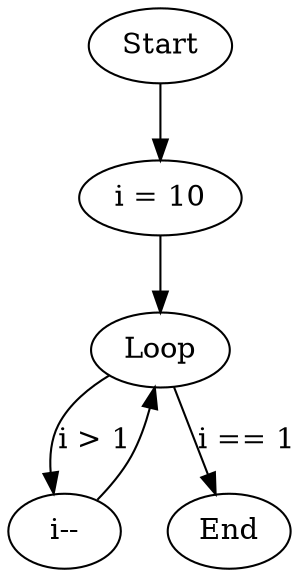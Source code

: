 digraph DecrementingLoop {
node1 [label="Start"]
node2 [label="i = 10"]
node3 [label="Loop"]
node4 [label="i--"]
node5 [label="End"]

node1 -> node2
node2 -> node3
node3 -> node4 [label="i > 1"]
node3 -> node5 [label="i == 1"]
node4 -> node3
}
